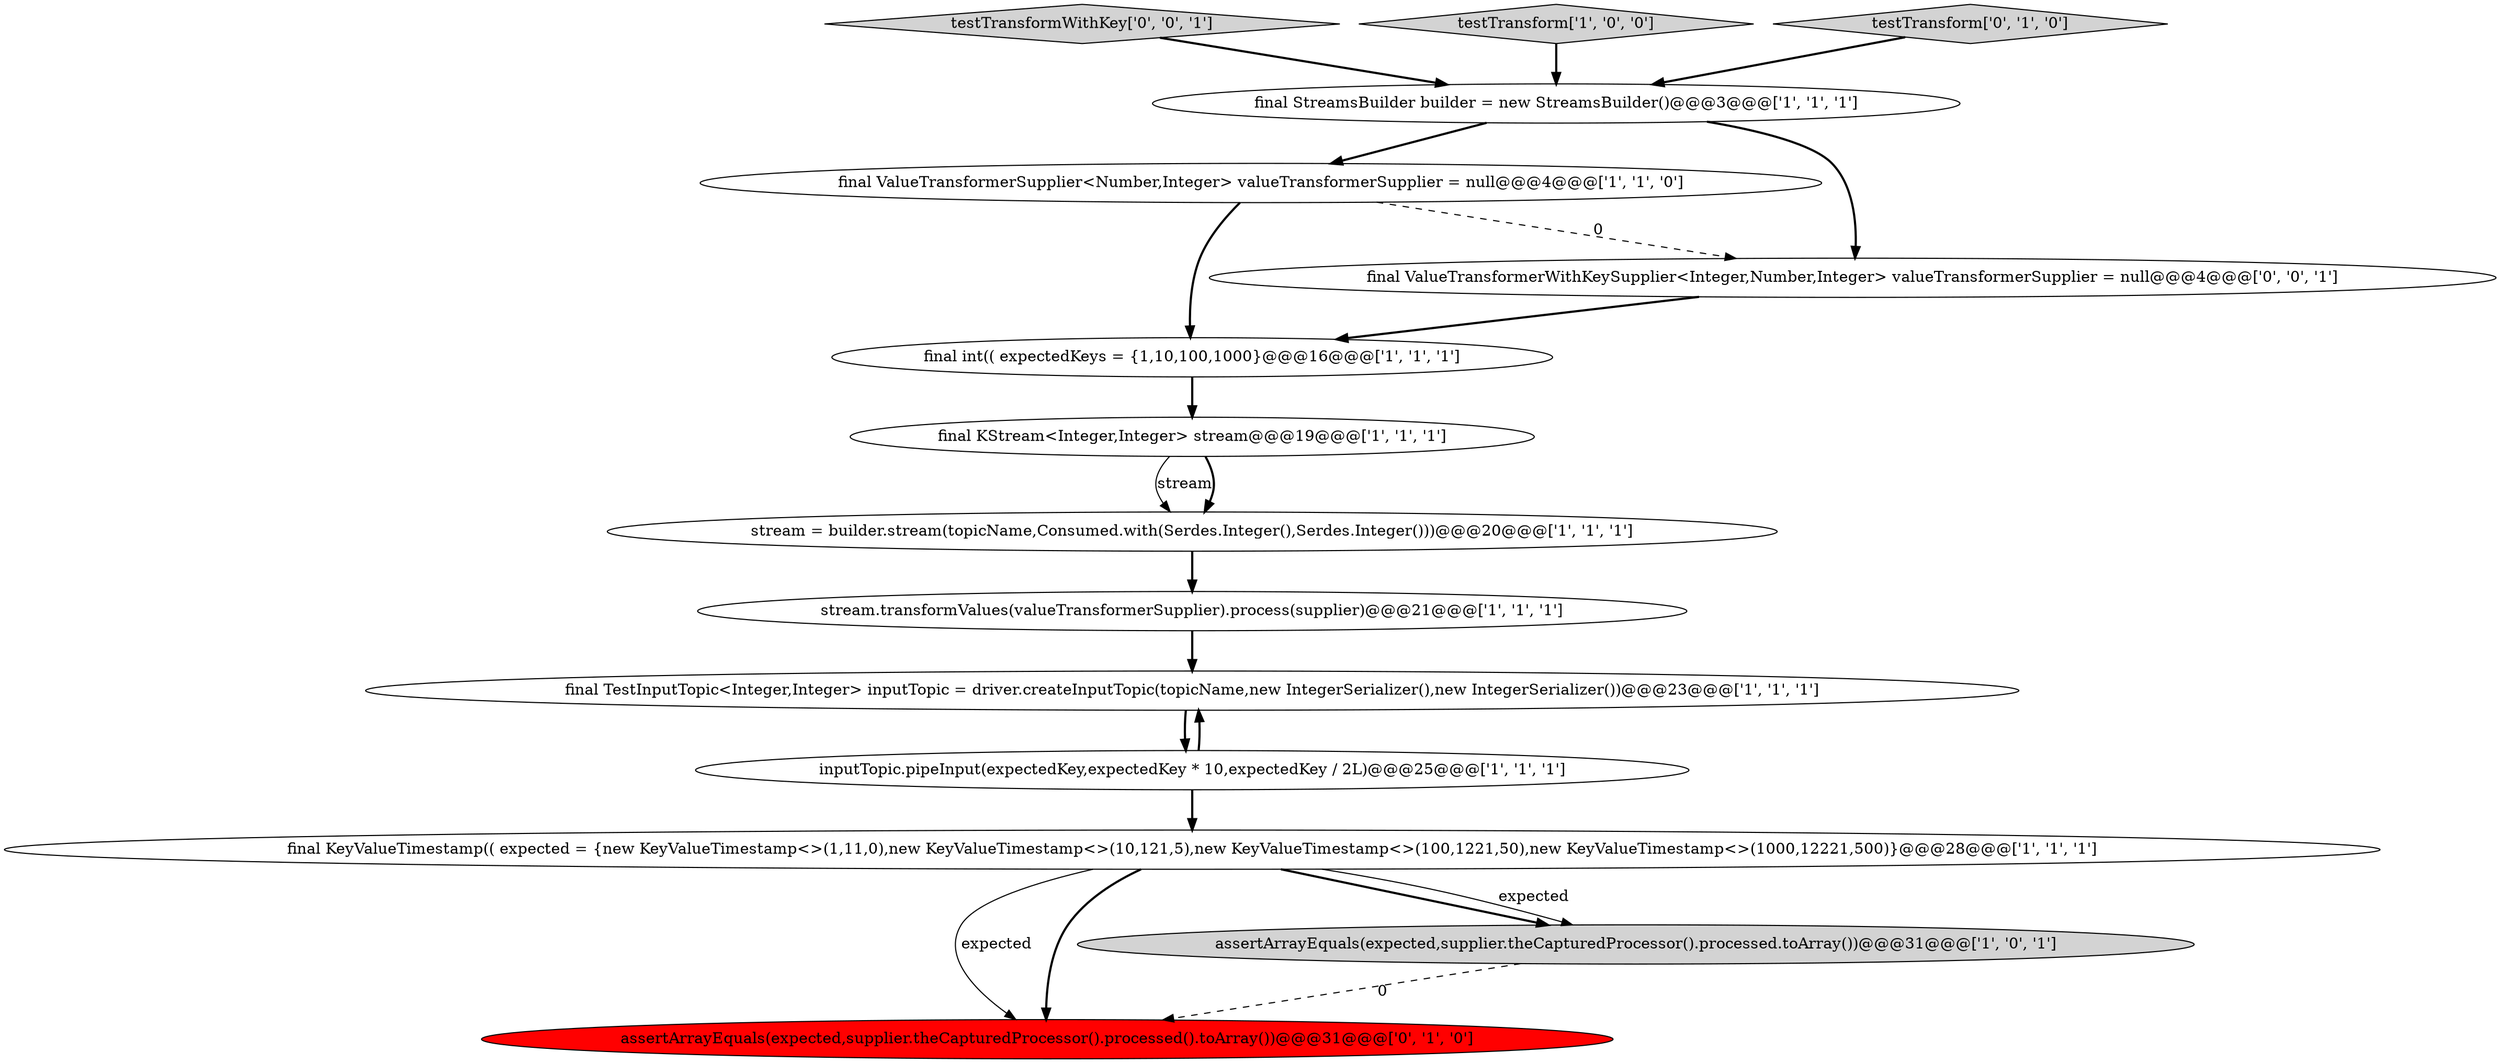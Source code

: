 digraph {
14 [style = filled, label = "testTransformWithKey['0', '0', '1']", fillcolor = lightgray, shape = diamond image = "AAA0AAABBB3BBB"];
0 [style = filled, label = "final int(( expectedKeys = {1,10,100,1000}@@@16@@@['1', '1', '1']", fillcolor = white, shape = ellipse image = "AAA0AAABBB1BBB"];
1 [style = filled, label = "final ValueTransformerSupplier<Number,Integer> valueTransformerSupplier = null@@@4@@@['1', '1', '0']", fillcolor = white, shape = ellipse image = "AAA0AAABBB1BBB"];
4 [style = filled, label = "final KStream<Integer,Integer> stream@@@19@@@['1', '1', '1']", fillcolor = white, shape = ellipse image = "AAA0AAABBB1BBB"];
6 [style = filled, label = "final StreamsBuilder builder = new StreamsBuilder()@@@3@@@['1', '1', '1']", fillcolor = white, shape = ellipse image = "AAA0AAABBB1BBB"];
7 [style = filled, label = "inputTopic.pipeInput(expectedKey,expectedKey * 10,expectedKey / 2L)@@@25@@@['1', '1', '1']", fillcolor = white, shape = ellipse image = "AAA0AAABBB1BBB"];
5 [style = filled, label = "stream = builder.stream(topicName,Consumed.with(Serdes.Integer(),Serdes.Integer()))@@@20@@@['1', '1', '1']", fillcolor = white, shape = ellipse image = "AAA0AAABBB1BBB"];
8 [style = filled, label = "stream.transformValues(valueTransformerSupplier).process(supplier)@@@21@@@['1', '1', '1']", fillcolor = white, shape = ellipse image = "AAA0AAABBB1BBB"];
12 [style = filled, label = "assertArrayEquals(expected,supplier.theCapturedProcessor().processed().toArray())@@@31@@@['0', '1', '0']", fillcolor = red, shape = ellipse image = "AAA1AAABBB2BBB"];
10 [style = filled, label = "testTransform['1', '0', '0']", fillcolor = lightgray, shape = diamond image = "AAA0AAABBB1BBB"];
13 [style = filled, label = "final ValueTransformerWithKeySupplier<Integer,Number,Integer> valueTransformerSupplier = null@@@4@@@['0', '0', '1']", fillcolor = white, shape = ellipse image = "AAA0AAABBB3BBB"];
9 [style = filled, label = "assertArrayEquals(expected,supplier.theCapturedProcessor().processed.toArray())@@@31@@@['1', '0', '1']", fillcolor = lightgray, shape = ellipse image = "AAA0AAABBB1BBB"];
2 [style = filled, label = "final TestInputTopic<Integer,Integer> inputTopic = driver.createInputTopic(topicName,new IntegerSerializer(),new IntegerSerializer())@@@23@@@['1', '1', '1']", fillcolor = white, shape = ellipse image = "AAA0AAABBB1BBB"];
3 [style = filled, label = "final KeyValueTimestamp(( expected = {new KeyValueTimestamp<>(1,11,0),new KeyValueTimestamp<>(10,121,5),new KeyValueTimestamp<>(100,1221,50),new KeyValueTimestamp<>(1000,12221,500)}@@@28@@@['1', '1', '1']", fillcolor = white, shape = ellipse image = "AAA0AAABBB1BBB"];
11 [style = filled, label = "testTransform['0', '1', '0']", fillcolor = lightgray, shape = diamond image = "AAA0AAABBB2BBB"];
5->8 [style = bold, label=""];
4->5 [style = solid, label="stream"];
11->6 [style = bold, label=""];
3->12 [style = solid, label="expected"];
1->0 [style = bold, label=""];
3->12 [style = bold, label=""];
10->6 [style = bold, label=""];
7->3 [style = bold, label=""];
1->13 [style = dashed, label="0"];
3->9 [style = bold, label=""];
6->1 [style = bold, label=""];
8->2 [style = bold, label=""];
3->9 [style = solid, label="expected"];
0->4 [style = bold, label=""];
7->2 [style = bold, label=""];
6->13 [style = bold, label=""];
9->12 [style = dashed, label="0"];
2->7 [style = bold, label=""];
4->5 [style = bold, label=""];
14->6 [style = bold, label=""];
13->0 [style = bold, label=""];
}
